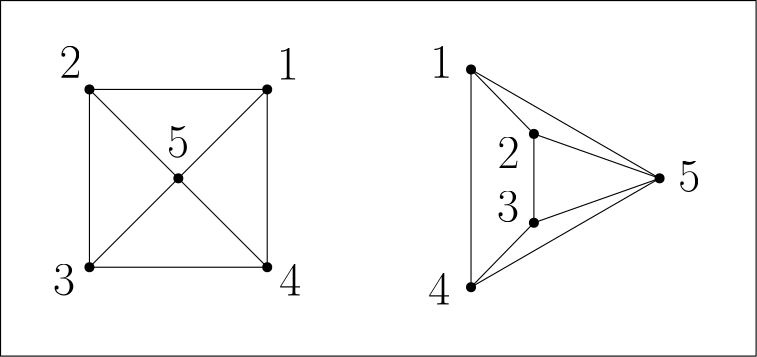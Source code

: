 <?xml version="1.0"?>
<!DOCTYPE ipe SYSTEM "ipe.dtd">
<ipe version="70107" creator="Ipe 7.1.8">
<info created="D:20160125133753" modified="D:20160130173801"/>
<ipestyle name="basic">
<symbol name="arrow/arc(spx)">
<path stroke="sym-stroke" fill="sym-stroke" pen="sym-pen">
0 0 m
-1 0.333 l
-1 -0.333 l
h
</path>
</symbol>
<symbol name="arrow/farc(spx)">
<path stroke="sym-stroke" fill="white" pen="sym-pen">
0 0 m
-1 0.333 l
-1 -0.333 l
h
</path>
</symbol>
<symbol name="arrow/ptarc(spx)">
<path stroke="sym-stroke" fill="sym-stroke" pen="sym-pen">
0 0 m
-1 0.333 l
-0.8 0 l
-1 -0.333 l
h
</path>
</symbol>
<symbol name="arrow/fptarc(spx)">
<path stroke="sym-stroke" fill="white" pen="sym-pen">
0 0 m
-1 0.333 l
-0.8 0 l
-1 -0.333 l
h
</path>
</symbol>
<symbol name="mark/circle(sx)" transformations="translations">
<path fill="sym-stroke">
0.6 0 0 0.6 0 0 e
0.4 0 0 0.4 0 0 e
</path>
</symbol>
<symbol name="mark/disk(sx)" transformations="translations">
<path fill="sym-stroke">
0.6 0 0 0.6 0 0 e
</path>
</symbol>
<symbol name="mark/fdisk(sfx)" transformations="translations">
<group>
<path fill="sym-fill">
0.5 0 0 0.5 0 0 e
</path>
<path fill="sym-stroke" fillrule="eofill">
0.6 0 0 0.6 0 0 e
0.4 0 0 0.4 0 0 e
</path>
</group>
</symbol>
<symbol name="mark/box(sx)" transformations="translations">
<path fill="sym-stroke" fillrule="eofill">
-0.6 -0.6 m
0.6 -0.6 l
0.6 0.6 l
-0.6 0.6 l
h
-0.4 -0.4 m
0.4 -0.4 l
0.4 0.4 l
-0.4 0.4 l
h
</path>
</symbol>
<symbol name="mark/square(sx)" transformations="translations">
<path fill="sym-stroke">
-0.6 -0.6 m
0.6 -0.6 l
0.6 0.6 l
-0.6 0.6 l
h
</path>
</symbol>
<symbol name="mark/fsquare(sfx)" transformations="translations">
<group>
<path fill="sym-fill">
-0.5 -0.5 m
0.5 -0.5 l
0.5 0.5 l
-0.5 0.5 l
h
</path>
<path fill="sym-stroke" fillrule="eofill">
-0.6 -0.6 m
0.6 -0.6 l
0.6 0.6 l
-0.6 0.6 l
h
-0.4 -0.4 m
0.4 -0.4 l
0.4 0.4 l
-0.4 0.4 l
h
</path>
</group>
</symbol>
<symbol name="mark/cross(sx)" transformations="translations">
<group>
<path fill="sym-stroke">
-0.43 -0.57 m
0.57 0.43 l
0.43 0.57 l
-0.57 -0.43 l
h
</path>
<path fill="sym-stroke">
-0.43 0.57 m
0.57 -0.43 l
0.43 -0.57 l
-0.57 0.43 l
h
</path>
</group>
</symbol>
<symbol name="arrow/fnormal(spx)">
<path stroke="sym-stroke" fill="white" pen="sym-pen">
0 0 m
-1 0.333 l
-1 -0.333 l
h
</path>
</symbol>
<symbol name="arrow/pointed(spx)">
<path stroke="sym-stroke" fill="sym-stroke" pen="sym-pen">
0 0 m
-1 0.333 l
-0.8 0 l
-1 -0.333 l
h
</path>
</symbol>
<symbol name="arrow/fpointed(spx)">
<path stroke="sym-stroke" fill="white" pen="sym-pen">
0 0 m
-1 0.333 l
-0.8 0 l
-1 -0.333 l
h
</path>
</symbol>
<symbol name="arrow/linear(spx)">
<path stroke="sym-stroke" pen="sym-pen">
-1 0.333 m
0 0 l
-1 -0.333 l
</path>
</symbol>
<symbol name="arrow/fdouble(spx)">
<path stroke="sym-stroke" fill="white" pen="sym-pen">
0 0 m
-1 0.333 l
-1 -0.333 l
h
-1 0 m
-2 0.333 l
-2 -0.333 l
h
</path>
</symbol>
<symbol name="arrow/double(spx)">
<path stroke="sym-stroke" fill="sym-stroke" pen="sym-pen">
0 0 m
-1 0.333 l
-1 -0.333 l
h
-1 0 m
-2 0.333 l
-2 -0.333 l
h
</path>
</symbol>
<pen name="heavier" value="0.8"/>
<pen name="fat" value="1.2"/>
<pen name="ultrafat" value="2"/>
<symbolsize name="large" value="5"/>
<symbolsize name="small" value="2"/>
<symbolsize name="tiny" value="1.1"/>
<arrowsize name="large" value="10"/>
<arrowsize name="small" value="5"/>
<arrowsize name="tiny" value="3"/>
<color name="red" value="1 0 0"/>
<color name="green" value="0 1 0"/>
<color name="blue" value="0 0 1"/>
<color name="yellow" value="1 1 0"/>
<color name="orange" value="1 0.647 0"/>
<color name="gold" value="1 0.843 0"/>
<color name="purple" value="0.627 0.125 0.941"/>
<color name="gray" value="0.745"/>
<color name="brown" value="0.647 0.165 0.165"/>
<color name="navy" value="0 0 0.502"/>
<color name="pink" value="1 0.753 0.796"/>
<color name="seagreen" value="0.18 0.545 0.341"/>
<color name="turquoise" value="0.251 0.878 0.816"/>
<color name="violet" value="0.933 0.51 0.933"/>
<color name="darkblue" value="0 0 0.545"/>
<color name="darkcyan" value="0 0.545 0.545"/>
<color name="darkgray" value="0.663"/>
<color name="darkgreen" value="0 0.392 0"/>
<color name="darkmagenta" value="0.545 0 0.545"/>
<color name="darkorange" value="1 0.549 0"/>
<color name="darkred" value="0.545 0 0"/>
<color name="lightblue" value="0.678 0.847 0.902"/>
<color name="lightcyan" value="0.878 1 1"/>
<color name="lightgray" value="0.827"/>
<color name="lightgreen" value="0.565 0.933 0.565"/>
<color name="lightyellow" value="1 1 0.878"/>
<dashstyle name="dashed" value="[4] 0"/>
<dashstyle name="dotted" value="[1 3] 0"/>
<dashstyle name="dash dotted" value="[4 2 1 2] 0"/>
<dashstyle name="dash dot dotted" value="[4 2 1 2 1 2] 0"/>
<textsize name="large" value="\large"/>
<textsize name="Large" value="\Large"/>
<textsize name="LARGE" value="\LARGE"/>
<textsize name="huge" value="\huge"/>
<textsize name="Huge" value="\Huge"/>
<textsize name="small" value="\small"/>
<textsize name="footnote" value="\footnotesize"/>
<textsize name="tiny" value="\tiny"/>
<textstyle name="center" begin="\begin{center}" end="\end{center}"/>
<textstyle name="itemize" begin="\begin{itemize}" end="\end{itemize}"/>
<textstyle name="item" begin="\begin{itemize}\item{}" end="\end{itemize}"/>
<gridsize name="4 pts" value="4"/>
<gridsize name="8 pts (~3 mm)" value="8"/>
<gridsize name="16 pts (~6 mm)" value="16"/>
<gridsize name="32 pts (~12 mm)" value="32"/>
<gridsize name="10 pts (~3.5 mm)" value="10"/>
<gridsize name="20 pts (~7 mm)" value="20"/>
<gridsize name="14 pts (~5 mm)" value="14"/>
<gridsize name="28 pts (~10 mm)" value="28"/>
<gridsize name="56 pts (~20 mm)" value="56"/>
<anglesize name="90 deg" value="90"/>
<anglesize name="60 deg" value="60"/>
<anglesize name="45 deg" value="45"/>
<anglesize name="30 deg" value="30"/>
<anglesize name="22.5 deg" value="22.5"/>
<tiling name="falling" angle="-60" step="4" width="1"/>
<tiling name="rising" angle="30" step="4" width="1"/>
</ipestyle>
<ipestyle name="bigpaper">
<layout paper="10000 6000" origin="0 0" frame="10000 6000"/>
<titlestyle pos="10 10" size="LARGE" color="title"  valign="baseline"/>
</ipestyle>
<page>
<layer name="alpha"/>
<view layers="alpha" active="alpha"/>
<path layer="alpha" stroke="black">
5248 2688 m
5248 2624 l
5312 2624 l
5312 2688 l
h
</path>
<use name="mark/disk(sx)" pos="5280 2656" size="normal" stroke="black"/>
<use name="mark/disk(sx)" pos="5248 2688" size="normal" stroke="black"/>
<use name="mark/disk(sx)" pos="5312 2688" size="normal" stroke="black"/>
<use name="mark/disk(sx)" pos="5312 2624" size="normal" stroke="black"/>
<use name="mark/disk(sx)" pos="5248 2624" size="normal" stroke="black"/>
<path stroke="black">
5248 2688 m
5280 2656 l
</path>
<path stroke="black">
5248 2624 m
5280 2656 l
</path>
<path stroke="black">
5312 2624 m
5280 2656 l
</path>
<path stroke="black">
5312 2688 m
5280 2656 l
</path>
<path stroke="black">
5453.25 2656 m
5385.37 2695.19 l
5385.37 2616.81 l
h
</path>
<use name="mark/disk(sx)" pos="5408 2672" size="normal" stroke="black"/>
<use name="mark/disk(sx)" pos="5408 2640" size="normal" stroke="black"/>
<path stroke="black">
5385.37 2695.19 m
5408 2672 l
</path>
<path stroke="black">
5453.25 2656 m
5408 2672 l
</path>
<path stroke="black">
5385.37 2616.81 m
5408 2640 l
</path>
<path stroke="black">
5453.25 2656 m
5408 2640 l
</path>
<path stroke="black">
5408 2672 m
5408 2640 l
</path>
<use name="mark/disk(sx)" pos="5385.37 2695.19" size="normal" stroke="black"/>
<use name="mark/disk(sx)" pos="5453.25 2656" size="normal" stroke="black"/>
<use name="mark/disk(sx)" pos="5385.37 2616.81" size="normal" stroke="black"/>
<text matrix="1 0 0 1 81.7469 -12.4213" transformations="translations" pos="5233.68 2704" stroke="black" type="label" valign="baseline" size="LARGE">1</text>
<text matrix="1 0 0 1 -77.7248 -13.9409" transformations="translations" pos="5314.92 2706.18" stroke="black" type="label" valign="baseline" size="LARGE">2</text>
<text matrix="1 0 0 1 -87.296 0.461353" transformations="translations" pos="5322.18 2613.33" stroke="black" type="label" valign="baseline" size="LARGE">3</text>
<text matrix="1 0 0 1 81.2216 2.64135" transformations="translations" pos="5235.13 2611.15" stroke="black" type="label" valign="baseline" size="LARGE">4</text>
<text matrix="1 0 0 1 1.65085 -7.92406" transformations="translations" pos="5274.3 2671.36" stroke="black" type="label" valign="baseline" size="LARGE">5</text>
<text matrix="1 0 0 1 8.61566 -18.2909" transformations="translations" pos="5362.07 2710.53" stroke="black" type="label" valign="baseline" size="LARGE">1</text>
<text matrix="1 0 0 1 -13.0569 -12.3315" transformations="translations" pos="5408 2672" stroke="black" type="label" valign="baseline" size="LARGE">2</text>
<text matrix="1 0 0 1 -0.725382 -3.62691" transformations="translations" pos="5395.44 2643.79" stroke="black" type="label" valign="baseline" size="LARGE">3</text>
<text matrix="1 0 0 1 -4.4412 0.146194" transformations="translations" pos="5374.4 2610.43" stroke="black" type="label" valign="baseline" size="LARGE">4</text>
<text matrix="1 0 0 1 -10.8807 -5.80305" transformations="translations" pos="5470.88 2656.85" stroke="black" type="label" valign="baseline" size="LARGE">5</text>
<path stroke="black">
5216 2720 m
5216 2592 l
5488 2592 l
5488 2720 l
h
</path>
</page>
</ipe>
